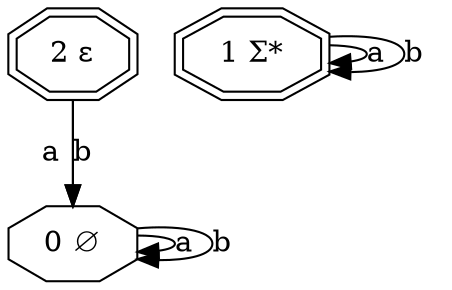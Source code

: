 digraph g
{
graph [ splines = false ] 
0 [shape=octagon label="0 &#8709;"]
0 -> 0 [label=a] 
0 -> 0 [label=b] 
1 [shape=doubleoctagon label="1 &#931;*"]
1 -> 1 [label=a] 
1 -> 1 [label=b] 
2 [shape=doubleoctagon label="2 &#949;"]
2 -> 0 [label=a] 
2 -> 0 [label=b] 
}
